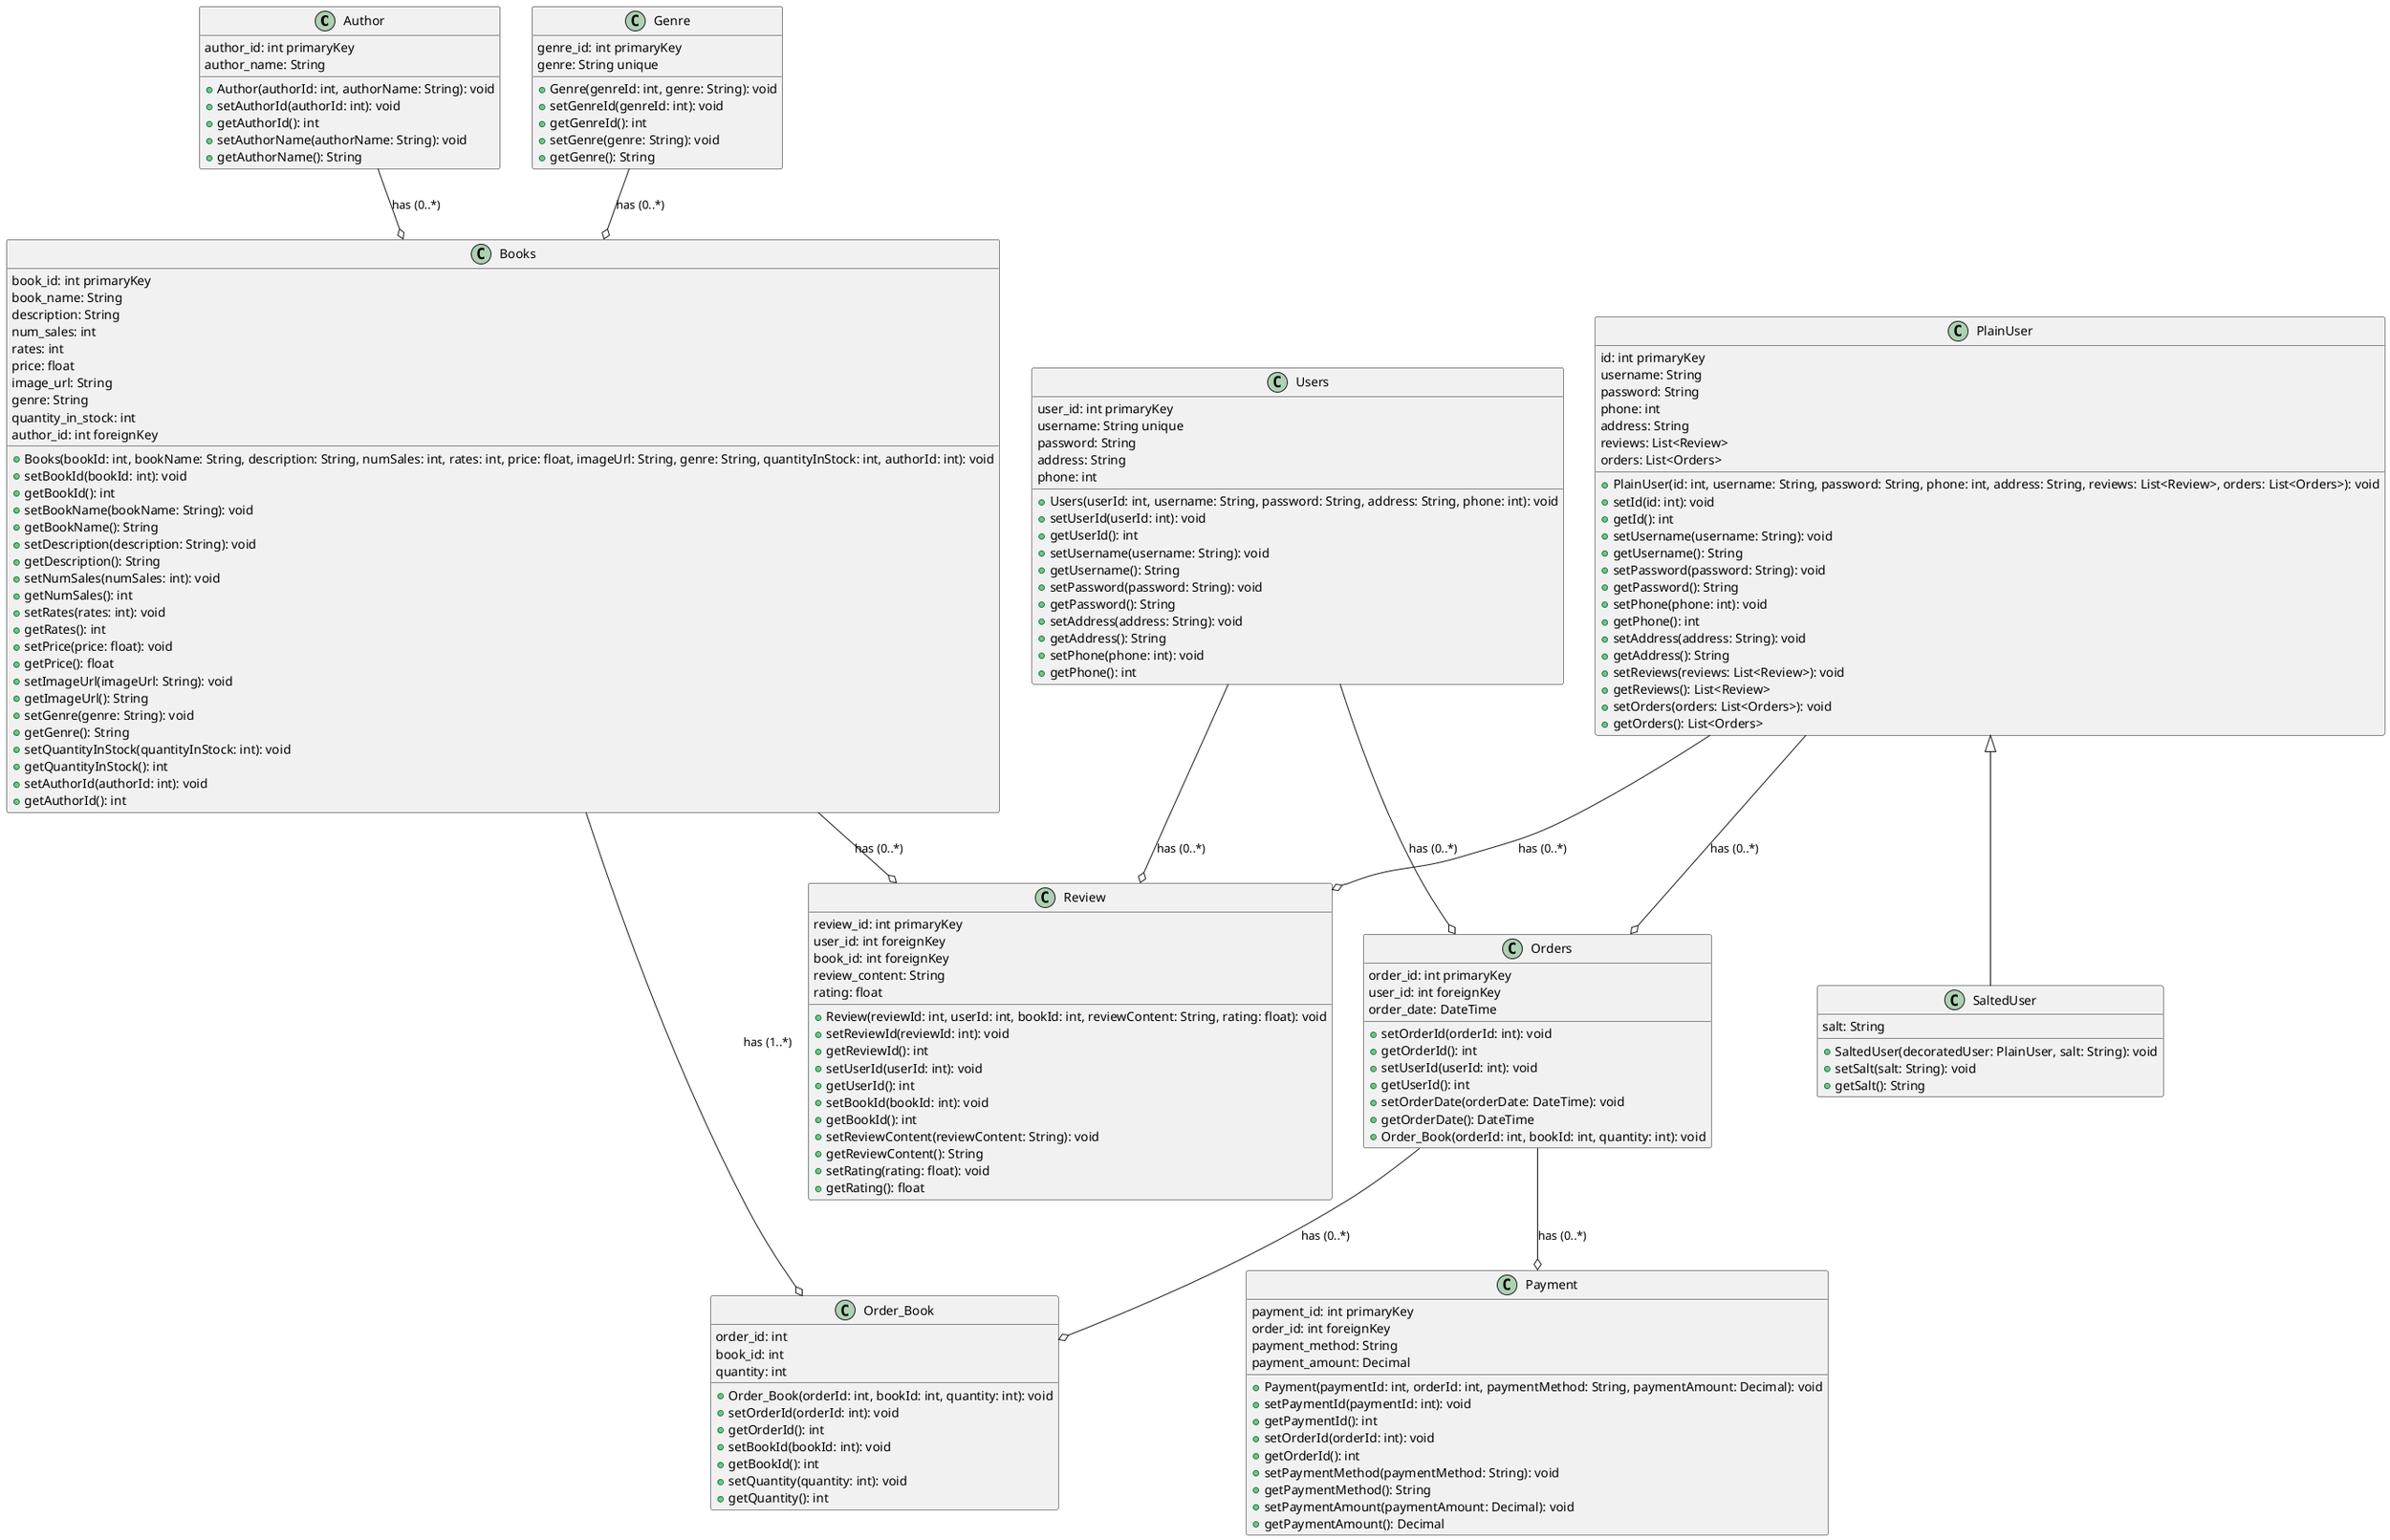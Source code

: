 @startuml

!define ENTITY class
!define PRIMARY_KEY_FIELD {+ {field} primaryKey}
!define FOREIGN_KEY_FIELD {+ {field} foreignKey}
!define AGGREGATION ---

' Define entities
ENTITY Author {
  author_id: int primaryKey
  author_name: String

   +Author(authorId: int, authorName: String): void
  {method} +setAuthorId(authorId: int): void
  {method} +getAuthorId(): int
  {method} +setAuthorName(authorName: String): void
  {method} +getAuthorName(): String
}

ENTITY Genre {
  genre_id: int primaryKey
  genre: String unique

  +Genre(genreId: int, genre: String): void
  {method} +setGenreId(genreId: int): void
  {method} +getGenreId(): int
  {method} +setGenre(genre: String): void
  {method} +getGenre(): String
}

ENTITY Books {
  book_id: int primaryKey
  book_name: String
  description: String
  num_sales: int
  rates: int
  price: float
  image_url: String
  genre: String
  quantity_in_stock: int
  author_id: int foreignKey
 +Books(bookId: int, bookName: String, description: String, numSales: int, rates: int, price: float, imageUrl: String, genre: String, quantityInStock: int, authorId: int): void
  {method} +setBookId(bookId: int): void
  {method} +getBookId(): int
  {method} +setBookName(bookName: String): void
  {method} +getBookName(): String
  {method} +setDescription(description: String): void
  {method} +getDescription(): String
  {method} +setNumSales(numSales: int): void
  {method} +getNumSales(): int
  {method} +setRates(rates: int): void
  {method} +getRates(): int
  {method} +setPrice(price: float): void
  {method} +getPrice(): float
  {method} +setImageUrl(imageUrl: String): void
  {method} +getImageUrl(): String
  {method} +setGenre(genre: String): void
  {method} +getGenre(): String
  {method} +setQuantityInStock(quantityInStock: int): void
  {method} +getQuantityInStock(): int
  {method} +setAuthorId(authorId: int): void
  {method} +getAuthorId(): int
}

ENTITY Users {
  user_id: int primaryKey
  username: String unique
  password: String
  address: String
  phone: int

 +Users(userId: int, username: String, password: String, address: String, phone: int): void
  {method} +setUserId(userId: int): void
  {method} +getUserId(): int
  {method} +setUsername(username: String): void
  {method} +getUsername(): String
  {method} +setPassword(password: String): void
  {method} +getPassword(): String
  {method} +setAddress(address: String): void
  {method} +getAddress(): String
  {method} +setPhone(phone: int): void
  {method} +getPhone(): int
}

ENTITY Review {
  review_id: int primaryKey
  user_id: int foreignKey
  book_id: int foreignKey
  review_content: String
  rating: float

  +Review(reviewId: int, userId: int, bookId: int, reviewContent: String, rating: float): void
  {method} +setReviewId(reviewId: int): void
  {method} +getReviewId(): int
  {method} +setUserId(userId: int): void
  {method} +getUserId(): int
  {method} +setBookId(bookId: int): void
  {method} +getBookId(): int
  {method} +setReviewContent(reviewContent: String): void
  {method} +getReviewContent(): String
  {method} +setRating(rating: float): void
  {method} +getRating(): float
}

ENTITY Orders {
  order_id: int primaryKey
  user_id: int foreignKey
  order_date: DateTime

  {method} +setOrderId(orderId: int): void
  {method} +getOrderId(): int
  {method} +setUserId(userId: int): void
  {method} +getUserId(): int
  {method} +setOrderDate(orderDate: DateTime): void
  {method} +getOrderDate(): DateTime
  +Order_Book(orderId: int, bookId: int, quantity: int): void

}

ENTITY Order_Book {
  order_id: int
  book_id: int
  quantity: int
  +Order_Book(orderId: int, bookId: int, quantity: int): void
  {method} +setOrderId(orderId: int): void
  {method} +getOrderId(): int
  {method} +setBookId(bookId: int): void
  {method} +getBookId(): int
  {method} +setQuantity(quantity: int): void
  {method} +getQuantity(): int
}

ENTITY Payment {
  payment_id: int primaryKey
  order_id: int foreignKey
  payment_method: String
  payment_amount: Decimal
  +Payment(paymentId: int, orderId: int, paymentMethod: String, paymentAmount: Decimal): void
  {method} +setPaymentId(paymentId: int): void
  {method} +getPaymentId(): int
  {method} +setOrderId(orderId: int): void
  {method} +getOrderId(): int
  {method} +setPaymentMethod(paymentMethod: String): void
  {method} +getPaymentMethod(): String
  {method} +setPaymentAmount(paymentAmount: Decimal): void
  {method} +getPaymentAmount(): Decimal
}

ENTITY PlainUser {
  id: int primaryKey
  username: String
  password: String
  phone: int
  address: String
  reviews: List<Review>
  orders: List<Orders>

  +PlainUser(id: int, username: String, password: String, phone: int, address: String, reviews: List<Review>, orders: List<Orders>): void
  {method} +setId(id: int): void
  {method} +getId(): int
  {method} +setUsername(username: String): void
  {method} +getUsername(): String
  {method} +setPassword(password: String): void
  {method} +getPassword(): String
  {method} +setPhone(phone: int): void
  {method} +getPhone(): int
  {method} +setAddress(address: String): void
  {method} +getAddress(): String
  {method} +setReviews(reviews: List<Review>): void
  {method} +getReviews(): List<Review>
  {method} +setOrders(orders: List<Orders>): void
  {method} +getOrders(): List<Orders>

}

ENTITY SaltedUser {
  salt: String
  +SaltedUser(decoratedUser: PlainUser, salt: String): void
  {method} +setSalt(salt: String): void
  {method} +getSalt(): String

}

' Define relationships
Author --o Books: has (0..*)
Books --o Order_Book: has (1..*)
Genre --o Books: has (0..*)
Users --o Orders: has (0..*)
Books --o Review: has (0..*)
Users --o Review: has (0..*)
Orders --o Order_Book: has (0..*)
Orders --o Payment: has (0..*)
PlainUser --o Review: has (0..*)
PlainUser --o Orders: has (0..*)
PlainUser <|-- SaltedUser



@enduml
